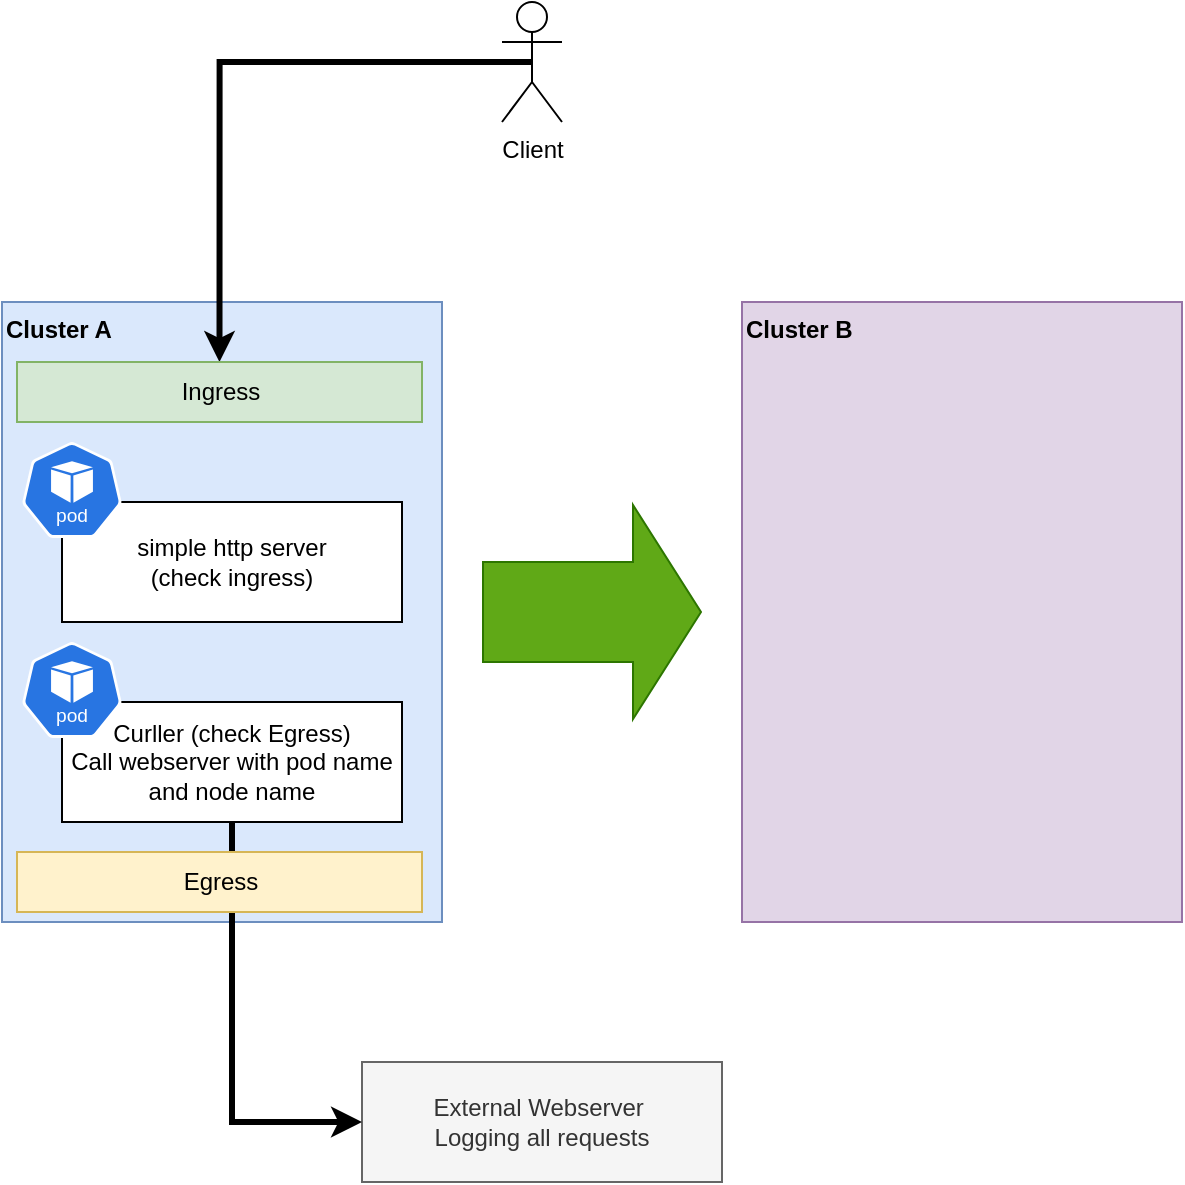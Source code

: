 <mxfile version="26.2.15">
  <diagram name="Page-1" id="-VYRWmol2rAduqmxvihU">
    <mxGraphModel dx="1194" dy="1195" grid="1" gridSize="10" guides="1" tooltips="1" connect="1" arrows="1" fold="1" page="1" pageScale="1" pageWidth="827" pageHeight="1169" math="0" shadow="0">
      <root>
        <mxCell id="0" />
        <mxCell id="1" parent="0" />
        <mxCell id="HOICahOCsCcUTaSJ7HOK-1" value="Cluster A" style="rounded=0;whiteSpace=wrap;html=1;verticalAlign=top;fontStyle=1;fillColor=#dae8fc;strokeColor=#6c8ebf;align=left;" vertex="1" parent="1">
          <mxGeometry x="120" y="160" width="220" height="310" as="geometry" />
        </mxCell>
        <mxCell id="HOICahOCsCcUTaSJ7HOK-2" value="Cluster B" style="rounded=0;whiteSpace=wrap;html=1;verticalAlign=top;fontStyle=1;fillColor=#e1d5e7;strokeColor=#9673a6;align=left;" vertex="1" parent="1">
          <mxGeometry x="490" y="160" width="220" height="310" as="geometry" />
        </mxCell>
        <mxCell id="HOICahOCsCcUTaSJ7HOK-3" value="External Webserver&amp;nbsp;&lt;div&gt;Logging all requests&lt;/div&gt;" style="rounded=0;whiteSpace=wrap;html=1;fillColor=#f5f5f5;fontColor=#333333;strokeColor=#666666;" vertex="1" parent="1">
          <mxGeometry x="300" y="540" width="180" height="60" as="geometry" />
        </mxCell>
        <mxCell id="HOICahOCsCcUTaSJ7HOK-14" style="edgeStyle=orthogonalEdgeStyle;rounded=0;orthogonalLoop=1;jettySize=auto;html=1;exitX=0.5;exitY=1;exitDx=0;exitDy=0;entryX=0;entryY=0.5;entryDx=0;entryDy=0;strokeWidth=3;" edge="1" parent="1" source="HOICahOCsCcUTaSJ7HOK-4" target="HOICahOCsCcUTaSJ7HOK-3">
          <mxGeometry relative="1" as="geometry" />
        </mxCell>
        <mxCell id="HOICahOCsCcUTaSJ7HOK-4" value="Curller (check Egress)&lt;div&gt;Call webserver with pod name and node name&lt;/div&gt;" style="rounded=0;whiteSpace=wrap;html=1;" vertex="1" parent="1">
          <mxGeometry x="150" y="360" width="170" height="60" as="geometry" />
        </mxCell>
        <mxCell id="HOICahOCsCcUTaSJ7HOK-5" value="" style="aspect=fixed;sketch=0;html=1;dashed=0;whitespace=wrap;verticalLabelPosition=bottom;verticalAlign=top;fillColor=#2875E2;strokeColor=#ffffff;points=[[0.005,0.63,0],[0.1,0.2,0],[0.9,0.2,0],[0.5,0,0],[0.995,0.63,0],[0.72,0.99,0],[0.5,1,0],[0.28,0.99,0]];shape=mxgraph.kubernetes.icon2;kubernetesLabel=1;prIcon=pod" vertex="1" parent="1">
          <mxGeometry x="130" y="330" width="50" height="48" as="geometry" />
        </mxCell>
        <mxCell id="HOICahOCsCcUTaSJ7HOK-10" value="simple http server &lt;br&gt;(check ingress)" style="rounded=0;whiteSpace=wrap;html=1;" vertex="1" parent="1">
          <mxGeometry x="150" y="260" width="170" height="60" as="geometry" />
        </mxCell>
        <mxCell id="HOICahOCsCcUTaSJ7HOK-11" value="" style="aspect=fixed;sketch=0;html=1;dashed=0;whitespace=wrap;verticalLabelPosition=bottom;verticalAlign=top;fillColor=#2875E2;strokeColor=#ffffff;points=[[0.005,0.63,0],[0.1,0.2,0],[0.9,0.2,0],[0.5,0,0],[0.995,0.63,0],[0.72,0.99,0],[0.5,1,0],[0.28,0.99,0]];shape=mxgraph.kubernetes.icon2;kubernetesLabel=1;prIcon=pod" vertex="1" parent="1">
          <mxGeometry x="130" y="230" width="50" height="48" as="geometry" />
        </mxCell>
        <mxCell id="HOICahOCsCcUTaSJ7HOK-7" value="Egress" style="rounded=0;whiteSpace=wrap;html=1;fillColor=#fff2cc;strokeColor=#d6b656;" vertex="1" parent="1">
          <mxGeometry x="127.5" y="435" width="202.5" height="30" as="geometry" />
        </mxCell>
        <mxCell id="HOICahOCsCcUTaSJ7HOK-19" style="edgeStyle=orthogonalEdgeStyle;rounded=0;orthogonalLoop=1;jettySize=auto;html=1;exitX=0.5;exitY=0.5;exitDx=0;exitDy=0;exitPerimeter=0;entryX=0.5;entryY=0;entryDx=0;entryDy=0;fontSize=11;strokeWidth=3;" edge="1" parent="1" source="HOICahOCsCcUTaSJ7HOK-15" target="HOICahOCsCcUTaSJ7HOK-6">
          <mxGeometry relative="1" as="geometry" />
        </mxCell>
        <mxCell id="HOICahOCsCcUTaSJ7HOK-15" value="Client" style="shape=umlActor;verticalLabelPosition=bottom;verticalAlign=top;html=1;outlineConnect=0;" vertex="1" parent="1">
          <mxGeometry x="370" y="10" width="30" height="60" as="geometry" />
        </mxCell>
        <mxCell id="HOICahOCsCcUTaSJ7HOK-6" value="Ingress" style="rounded=0;whiteSpace=wrap;html=1;fillColor=#d5e8d4;strokeColor=#82b366;" vertex="1" parent="1">
          <mxGeometry x="127.5" y="190" width="202.5" height="30" as="geometry" />
        </mxCell>
        <mxCell id="HOICahOCsCcUTaSJ7HOK-21" value="" style="shape=flexArrow;endArrow=classic;html=1;rounded=0;endWidth=56;endSize=11;width=50;fillColor=#60a917;strokeColor=#2D7600;" edge="1" parent="1">
          <mxGeometry width="50" height="50" relative="1" as="geometry">
            <mxPoint x="360" y="315" as="sourcePoint" />
            <mxPoint x="470" y="315" as="targetPoint" />
          </mxGeometry>
        </mxCell>
      </root>
    </mxGraphModel>
  </diagram>
</mxfile>
